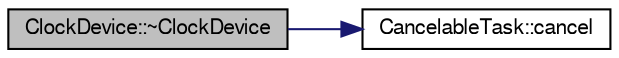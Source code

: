 digraph G
{
  edge [fontname="FreeSans",fontsize="10",labelfontname="FreeSans",labelfontsize="10"];
  node [fontname="FreeSans",fontsize="10",shape=record];
  rankdir=LR;
  Node1 [label="ClockDevice::~ClockDevice",height=0.2,width=0.4,color="black", fillcolor="grey75", style="filled" fontcolor="black"];
  Node1 -> Node2 [color="midnightblue",fontsize="10",style="solid"];
  Node2 [label="CancelableTask::cancel",height=0.2,width=0.4,color="black", fillcolor="white", style="filled",URL="$classCancelableTask.html#a6b653553fe3e236d01128845d4c0fcdd"];
}
